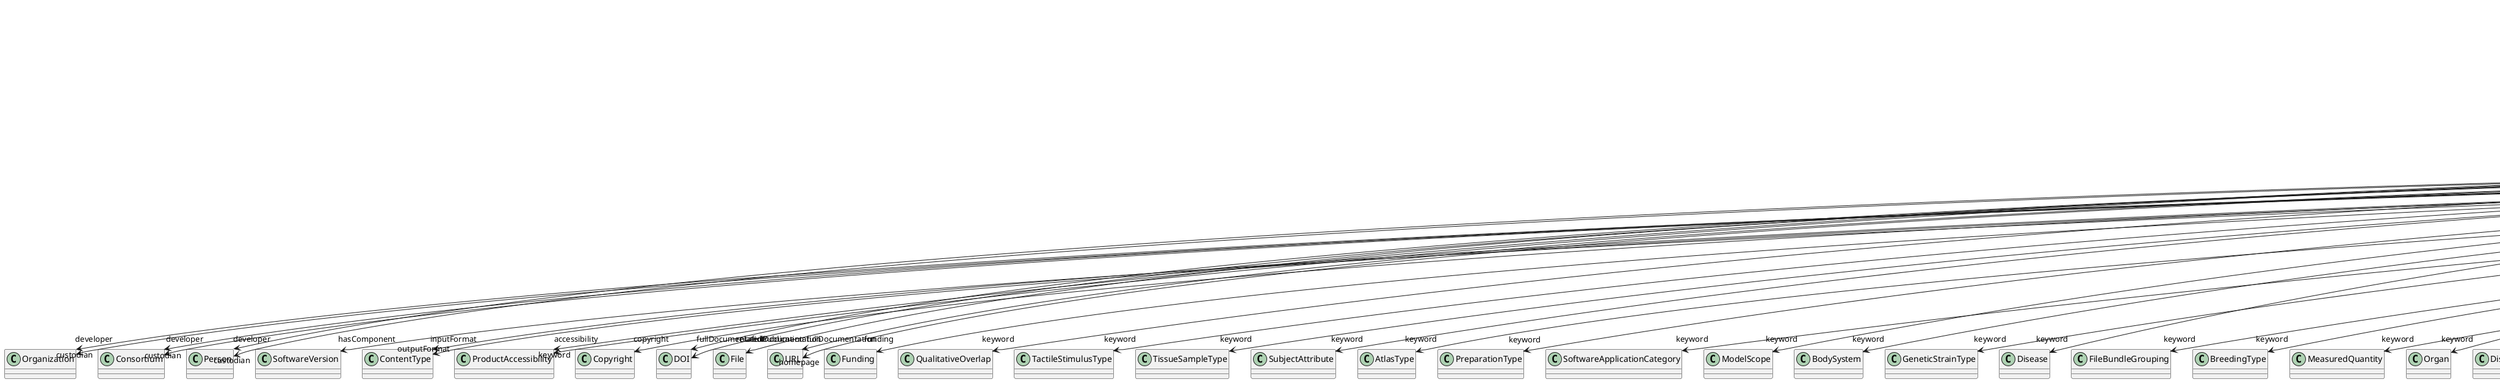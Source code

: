 @startuml
class WebServiceVersion {
+developer
+hasComponent
+inputFormat
+isAlternativeVersionOf
+isNewVersionOf
+outputFormat
+accessibility
+copyright
+custodian
+description
+fullDocumentation
+fullName
+funding
+homepage
+howToCite
+keyword
+otherContribution
+relatedPublication
+releaseDate
+repository
+shortName
+supportChannel
+versionIdentifier
+versionInnovation

}
WebServiceVersion -d-> "developer" Organization
WebServiceVersion -d-> "developer" Consortium
WebServiceVersion -d-> "developer" Person
WebServiceVersion -d-> "hasComponent" SoftwareVersion
WebServiceVersion -d-> "inputFormat" ContentType
WebServiceVersion -d-> "isAlternativeVersionOf" WebServiceVersion
WebServiceVersion -d-> "isNewVersionOf" WebServiceVersion
WebServiceVersion -d-> "outputFormat" ContentType
WebServiceVersion -d-> "accessibility" ProductAccessibility
WebServiceVersion -d-> "copyright" Copyright
WebServiceVersion -d-> "custodian" Organization
WebServiceVersion -d-> "custodian" Consortium
WebServiceVersion -d-> "custodian" Person
WebServiceVersion -d-> "fullDocumentation" DOI
WebServiceVersion -d-> "fullDocumentation" File
WebServiceVersion -d-> "fullDocumentation" URL
WebServiceVersion -d-> "funding" Funding
WebServiceVersion -d-> "homepage" URL
WebServiceVersion -d-> "keyword" QualitativeOverlap
WebServiceVersion -d-> "keyword" TactileStimulusType
WebServiceVersion -d-> "keyword" TissueSampleType
WebServiceVersion -d-> "keyword" SubjectAttribute
WebServiceVersion -d-> "keyword" AtlasType
WebServiceVersion -d-> "keyword" PreparationType
WebServiceVersion -d-> "keyword" SoftwareApplicationCategory
WebServiceVersion -d-> "keyword" ModelScope
WebServiceVersion -d-> "keyword" BodySystem
WebServiceVersion -d-> "keyword" ProductAccessibility
WebServiceVersion -d-> "keyword" GeneticStrainType
WebServiceVersion -d-> "keyword" Disease
WebServiceVersion -d-> "keyword" FileBundleGrouping
WebServiceVersion -d-> "keyword" BreedingType
WebServiceVersion -d-> "keyword" MeasuredQuantity
WebServiceVersion -d-> "keyword" Organ
WebServiceVersion -d-> "keyword" DiseaseModel
WebServiceVersion -d-> "keyword" ExperimentalApproach
WebServiceVersion -d-> "keyword" VisualStimulusType
WebServiceVersion -d-> "keyword" Species
WebServiceVersion -d-> "keyword" ElectricalStimulusType
WebServiceVersion -d-> "keyword" SubcellularEntity
WebServiceVersion -d-> "keyword" AuditoryStimulusType
WebServiceVersion -d-> "keyword" SoftwareFeature
WebServiceVersion -d-> "keyword" DifferenceMeasure
WebServiceVersion -d-> "keyword" ActionStatusType
WebServiceVersion -d-> "keyword" DeviceType
WebServiceVersion -d-> "keyword" CellType
WebServiceVersion -d-> "keyword" ProgrammingLanguage
WebServiceVersion -d-> "keyword" AnnotationType
WebServiceVersion -d-> "keyword" StimulationApproach
WebServiceVersion -d-> "keyword" Technique
WebServiceVersion -d-> "keyword" GustatoryStimulusType
WebServiceVersion -d-> "keyword" TypeOfUncertainty
WebServiceVersion -d-> "keyword" CellCultureType
WebServiceVersion -d-> "keyword" Laterality
WebServiceVersion -d-> "keyword" TissueSampleAttribute
WebServiceVersion -d-> "keyword" UBERONParcellation
WebServiceVersion -d-> "keyword" PatchClampVariation
WebServiceVersion -d-> "keyword" Handedness
WebServiceVersion -d-> "keyword" Terminology
WebServiceVersion -d-> "keyword" ModelAbstractionLevel
WebServiceVersion -d-> "keyword" SetupType
WebServiceVersion -d-> "keyword" AnatomicalPlane
WebServiceVersion -d-> "keyword" TermSuggestion
WebServiceVersion -d-> "keyword" ChemicalMixtureType
WebServiceVersion -d-> "keyword" Language
WebServiceVersion -d-> "keyword" FileRepositoryType
WebServiceVersion -d-> "keyword" OpticalStimulusType
WebServiceVersion -d-> "keyword" StimulationTechnique
WebServiceVersion -d-> "keyword" AgeCategory
WebServiceVersion -d-> "keyword" UnitOfMeasurement
WebServiceVersion -d-> "keyword" OlfactoryStimulusType
WebServiceVersion -d-> "keyword" MetaDataModelType
WebServiceVersion -d-> "keyword" SemanticDataType
WebServiceVersion -d-> "keyword" EducationalLevel
WebServiceVersion -d-> "keyword" OperatingSystem
WebServiceVersion -d-> "keyword" CranialWindowReinforcementType
WebServiceVersion -d-> "keyword" BiologicalSex
WebServiceVersion -d-> "keyword" BiologicalOrder
WebServiceVersion -d-> "keyword" EthicsAssessment
WebServiceVersion -d-> "keyword" CriteriaQualityType
WebServiceVersion -d-> "keyword" CranialWindowConstructionType
WebServiceVersion -d-> "keyword" ContributionType
WebServiceVersion -d-> "keyword" FileUsageRole
WebServiceVersion -d-> "keyword" AnatomicalAxesOrientation
WebServiceVersion -d-> "keyword" MolecularEntity
WebServiceVersion -d-> "keyword" LearningResourceType
WebServiceVersion -d-> "keyword" OperatingDevice
WebServiceVersion -d-> "keyword" DataType
WebServiceVersion -d-> "keyword" Service
WebServiceVersion -d-> "otherContribution" Contribution
WebServiceVersion -d-> "relatedPublication" DOI
WebServiceVersion -d-> "relatedPublication" ISBN
WebServiceVersion -d-> "relatedPublication" HANDLE
WebServiceVersion -d-> "repository" FileRepository

@enduml